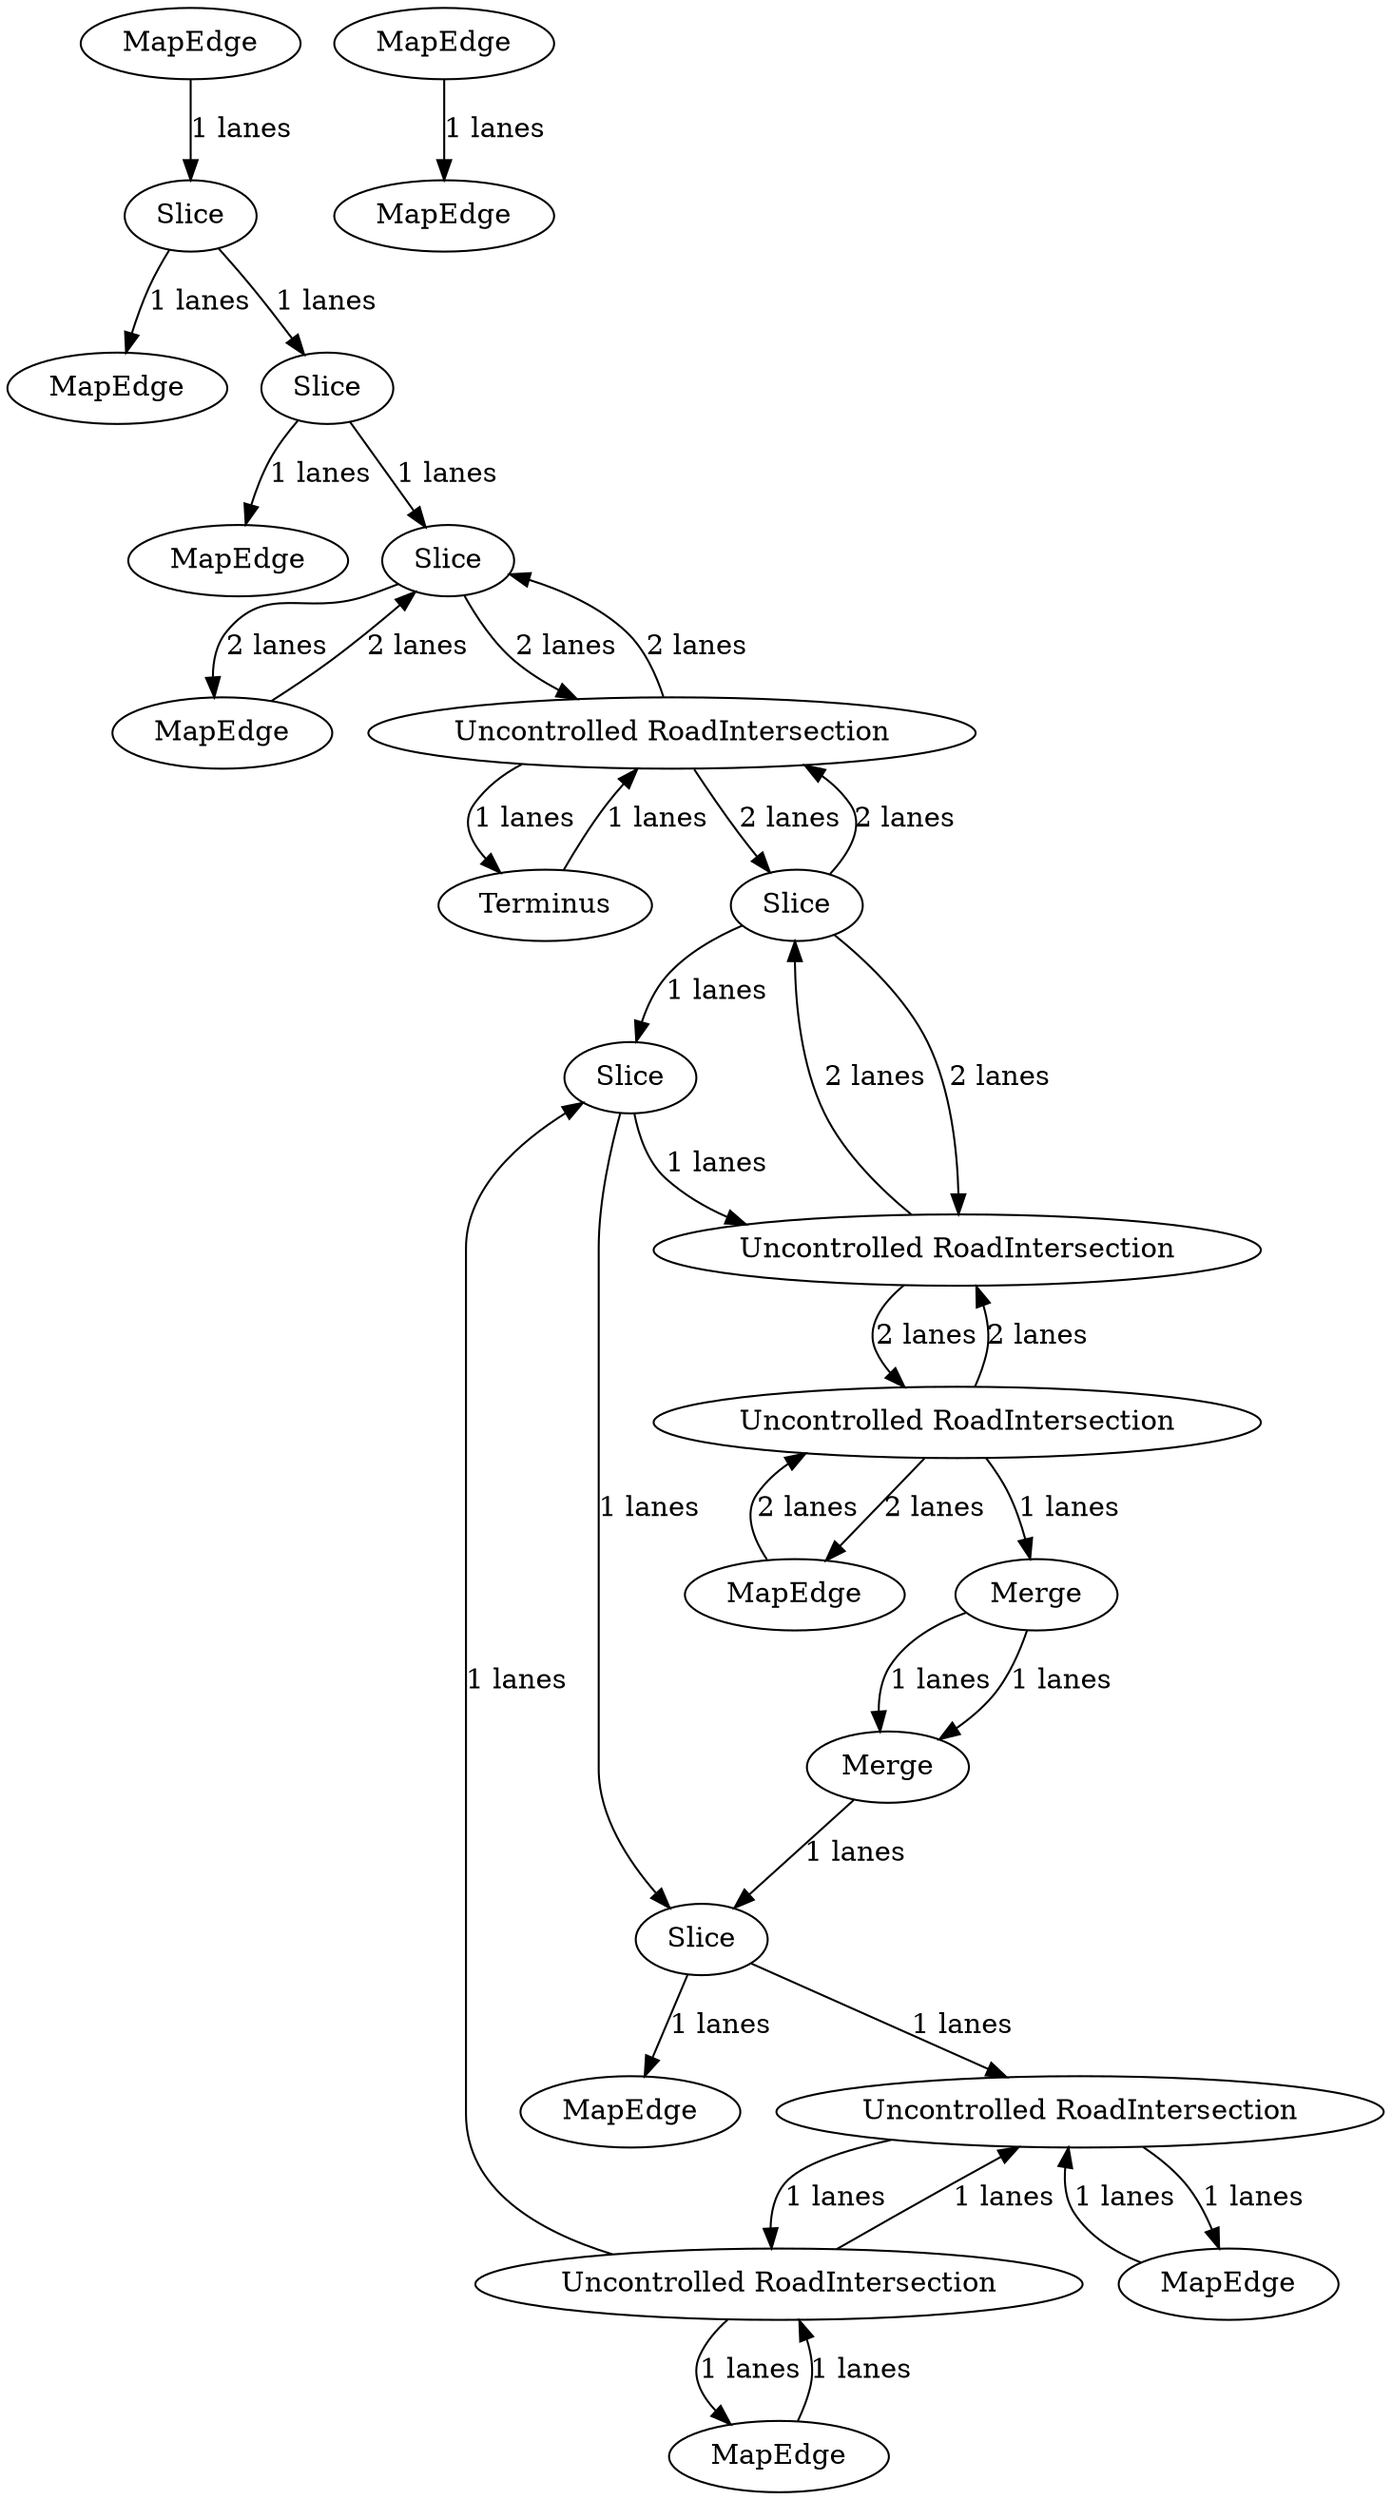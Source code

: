 digraph {
    0 [ label = "MapEdge" ]
    1 [ label = "MapEdge" ]
    2 [ label = "MapEdge" ]
    3 [ label = "Slice" ]
    4 [ label = "Slice" ]
    5 [ label = "MapEdge" ]
    6 [ label = "Slice" ]
    7 [ label = "Uncontrolled RoadIntersection" ]
    8 [ label = "Terminus" ]
    9 [ label = "Slice" ]
    10 [ label = "Uncontrolled RoadIntersection" ]
    11 [ label = "Uncontrolled RoadIntersection" ]
    12 [ label = "Slice" ]
    13 [ label = "Merge" ]
    14 [ label = "Uncontrolled RoadIntersection" ]
    15 [ label = "Merge" ]
    16 [ label = "Slice" ]
    17 [ label = "Uncontrolled RoadIntersection" ]
    18 [ label = "MapEdge" ]
    19 [ label = "MapEdge" ]
    20 [ label = "MapEdge" ]
    21 [ label = "MapEdge" ]
    22 [ label = "MapEdge" ]
    23 [ label = "MapEdge" ]
    19 -> 11 [ label = "2 lanes" ]
    11 -> 19 [ label = "2 lanes" ]
    11 -> 10 [ label = "2 lanes" ]
    10 -> 11 [ label = "2 lanes" ]
    10 -> 9 [ label = "2 lanes" ]
    9 -> 10 [ label = "2 lanes" ]
    9 -> 7 [ label = "2 lanes" ]
    7 -> 9 [ label = "2 lanes" ]
    7 -> 6 [ label = "2 lanes" ]
    6 -> 7 [ label = "2 lanes" ]
    6 -> 1 [ label = "2 lanes" ]
    1 -> 6 [ label = "2 lanes" ]
    0 -> 3 [ label = "1 lanes" ]
    3 -> 4 [ label = "1 lanes" ]
    4 -> 5 [ label = "1 lanes" ]
    4 -> 6 [ label = "1 lanes" ]
    3 -> 2 [ label = "1 lanes" ]
    9 -> 12 [ label = "1 lanes" ]
    12 -> 16 [ label = "1 lanes" ]
    16 -> 21 [ label = "1 lanes" ]
    8 -> 7 [ label = "1 lanes" ]
    7 -> 8 [ label = "1 lanes" ]
    18 -> 23 [ label = "1 lanes" ]
    11 -> 13 [ label = "1 lanes" ]
    12 -> 10 [ label = "1 lanes" ]
    17 -> 14 [ label = "1 lanes" ]
    14 -> 17 [ label = "1 lanes" ]
    14 -> 12 [ label = "1 lanes" ]
    17 -> 20 [ label = "1 lanes" ]
    20 -> 17 [ label = "1 lanes" ]
    22 -> 14 [ label = "1 lanes" ]
    14 -> 22 [ label = "1 lanes" ]
    13 -> 15 [ label = "1 lanes" ]
    13 -> 15 [ label = "1 lanes" ]
    15 -> 16 [ label = "1 lanes" ]
    16 -> 17 [ label = "1 lanes" ]
}
